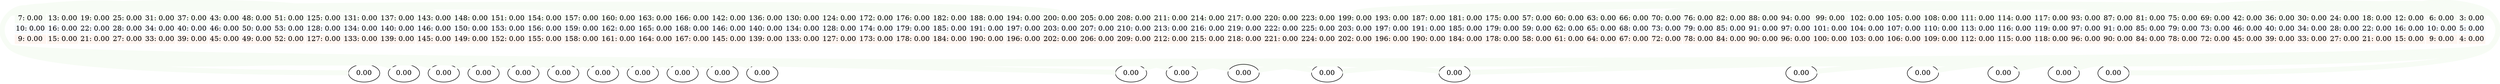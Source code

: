 digraph H {
  rna [
    shape=plaintext
    label=<
<table border='0' cellborder='0'>
  <tr>
    <td port='state_7' bgcolor='#f7fcf5' ><font >7: 0.00</font></td>
    <td port='state_13' bgcolor='#f7fcf5' ><font >13: 0.00</font></td>
    <td port='state_19' bgcolor='#f7fcf5' ><font >19: 0.00</font></td>
    <td port='state_25' bgcolor='#f7fcf5' ><font >25: 0.00</font></td>
    <td port='state_31' bgcolor='#f7fcf5' ><font >31: 0.00</font></td>
    <td port='state_37' bgcolor='#f7fcf5' ><font >37: 0.00</font></td>
    <td port='state_43' bgcolor='#f7fcf5' ><font >43: 0.00</font></td>
    <td port='state_48' bgcolor='#f7fcf5' ><font >48: 0.00</font></td>
    <td port='state_51' bgcolor='#f7fcf5' ><font >51: 0.00</font></td>
    <td port='state_125' bgcolor='#f7fcf5' ><font >125: 0.00</font></td>
    <td port='state_131' bgcolor='#f7fcf5' ><font >131: 0.00</font></td>
    <td port='state_137' bgcolor='#f7fcf5' ><font >137: 0.00</font></td>
    <td port='state_143' bgcolor='#f7fcf5' ><font >143: 0.00</font></td>
    <td port='state_148' bgcolor='#f7fcf5' ><font >148: 0.00</font></td>
    <td port='state_151' bgcolor='#f7fcf5' ><font >151: 0.00</font></td>
    <td port='state_154' bgcolor='#f7fcf5' ><font >154: 0.00</font></td>
    <td port='state_157' bgcolor='#f7fcf5' ><font >157: 0.00</font></td>
    <td port='state_160' bgcolor='#f7fcf5' ><font >160: 0.00</font></td>
    <td port='state_163' bgcolor='#f7fcf5' ><font >163: 0.00</font></td>
    <td port='state_166' bgcolor='#f7fcf5' ><font >166: 0.00</font></td>
    <td port='state_142' bgcolor='#f7fcf5' ><font >142: 0.00</font></td>
    <td port='state_136' bgcolor='#f7fcf5' ><font >136: 0.00</font></td>
    <td port='state_130' bgcolor='#f7fcf5' ><font >130: 0.00</font></td>
    <td port='state_124' bgcolor='#f7fcf5' ><font >124: 0.00</font></td>
    <td port='state_172' bgcolor='#f7fcf5' ><font >172: 0.00</font></td>
    <td port='state_176' bgcolor='#f7fcf5' ><font >176: 0.00</font></td>
    <td port='state_182' bgcolor='#f7fcf5' ><font >182: 0.00</font></td>
    <td port='state_188' bgcolor='#f7fcf5' ><font >188: 0.00</font></td>
    <td port='state_194' bgcolor='#f7fcf5' ><font >194: 0.00</font></td>
    <td port='state_200' bgcolor='#f7fcf5' ><font >200: 0.00</font></td>
    <td port='state_205' bgcolor='#f7fcf5' ><font >205: 0.00</font></td>
    <td port='state_208' bgcolor='#f7fcf5' ><font >208: 0.00</font></td>
    <td port='state_211' bgcolor='#f7fcf5' ><font >211: 0.00</font></td>
    <td port='state_214' bgcolor='#f7fcf5' ><font >214: 0.00</font></td>
    <td port='state_217' bgcolor='#f7fcf5' ><font >217: 0.00</font></td>
    <td port='state_220' bgcolor='#f7fcf5' ><font >220: 0.00</font></td>
    <td port='state_223' bgcolor='#f7fcf5' ><font >223: 0.00</font></td>
    <td port='state_199' bgcolor='#f7fcf5' ><font >199: 0.00</font></td>
    <td port='state_193' bgcolor='#f7fcf5' ><font >193: 0.00</font></td>
    <td port='state_187' bgcolor='#f7fcf5' ><font >187: 0.00</font></td>
    <td port='state_181' bgcolor='#f7fcf5' ><font >181: 0.00</font></td>
    <td port='state_175' bgcolor='#f7fcf5' ><font >175: 0.00</font></td>
    <td port='state_57' bgcolor='#f7fcf5' ><font >57: 0.00</font></td>
    <td port='state_60' bgcolor='#f7fcf5' ><font >60: 0.00</font></td>
    <td port='state_63' bgcolor='#f7fcf5' ><font >63: 0.00</font></td>
    <td port='state_66' bgcolor='#f7fcf5' ><font >66: 0.00</font></td>
    <td port='state_70' bgcolor='#f7fcf5' ><font >70: 0.00</font></td>
    <td port='state_76' bgcolor='#f7fcf5' ><font >76: 0.00</font></td>
    <td port='state_82' bgcolor='#f7fcf5' ><font >82: 0.00</font></td>
    <td port='state_88' bgcolor='#f7fcf5' ><font >88: 0.00</font></td>
    <td port='state_94' bgcolor='#f7fcf5' ><font >94: 0.00</font></td>
    <td port='state_99' bgcolor='#f7fcf5' ><font >99: 0.00</font></td>
    <td port='state_102' bgcolor='#f7fcf5' ><font >102: 0.00</font></td>
    <td port='state_105' bgcolor='#f7fcf5' ><font >105: 0.00</font></td>
    <td port='state_108' bgcolor='#f7fcf5' ><font >108: 0.00</font></td>
    <td port='state_111' bgcolor='#f7fcf5' ><font >111: 0.00</font></td>
    <td port='state_114' bgcolor='#f7fcf5' ><font >114: 0.00</font></td>
    <td port='state_117' bgcolor='#f7fcf5' ><font >117: 0.00</font></td>
    <td port='state_93' bgcolor='#f7fcf5' ><font >93: 0.00</font></td>
    <td port='state_87' bgcolor='#f7fcf5' ><font >87: 0.00</font></td>
    <td port='state_81' bgcolor='#f7fcf5' ><font >81: 0.00</font></td>
    <td port='state_75' bgcolor='#f7fcf5' ><font >75: 0.00</font></td>
    <td port='state_69' bgcolor='#f7fcf5' ><font >69: 0.00</font></td>
    <td port='state_42' bgcolor='#f7fcf5' ><font >42: 0.00</font></td>
    <td port='state_36' bgcolor='#f7fcf5' ><font >36: 0.00</font></td>
    <td port='state_30' bgcolor='#f7fcf5' ><font >30: 0.00</font></td>
    <td port='state_24' bgcolor='#f7fcf5' ><font >24: 0.00</font></td>
    <td port='state_18' bgcolor='#f7fcf5' ><font >18: 0.00</font></td>
    <td port='state_12' bgcolor='#f7fcf5' ><font >12: 0.00</font></td>
    <td port='state_6' bgcolor='#f7fcf5' ><font >6: 0.00</font></td>
    <td port='state_3' bgcolor='#f7fcf5' ><font >3: 0.00</font></td>
  </tr>
  <tr>
    <td port='state_10' bgcolor='#f7fbff' ><font >10: 0.00</font></td>
    <td port='state_16' bgcolor='#f7fbff' ><font >16: 0.00</font></td>
    <td port='state_22' bgcolor='#f7fbff' ><font >22: 0.00</font></td>
    <td port='state_28' bgcolor='#f7fbff' ><font >28: 0.00</font></td>
    <td port='state_34' bgcolor='#f7fbff' ><font >34: 0.00</font></td>
    <td port='state_40' bgcolor='#f7fbff' ><font >40: 0.00</font></td>
    <td port='state_46' bgcolor='#f7fbff' ><font >46: 0.00</font></td>
    <td port='state_50' bgcolor='#f7fbff' ><font >50: 0.00</font></td>
    <td port='state_53' bgcolor='#f7fbff' ><font >53: 0.00</font></td>
    <td port='state_128' bgcolor='#f7fbff' ><font >128: 0.00</font></td>
    <td port='state_134' bgcolor='#f7fbff' ><font >134: 0.00</font></td>
    <td port='state_140' bgcolor='#f7fbff' ><font >140: 0.00</font></td>
    <td port='state_146' bgcolor='#f7fbff' ><font >146: 0.00</font></td>
    <td port='state_150' bgcolor='#f7fbff' ><font >150: 0.00</font></td>
    <td port='state_153' bgcolor='#f7fbff' ><font >153: 0.00</font></td>
    <td port='state_156' bgcolor='#f7fbff' ><font >156: 0.00</font></td>
    <td port='state_159' bgcolor='#f7fbff' ><font >159: 0.00</font></td>
    <td port='state_162' bgcolor='#f7fbff' ><font >162: 0.00</font></td>
    <td port='state_165' bgcolor='#f7fbff' ><font >165: 0.00</font></td>
    <td port='state_168' bgcolor='#f7fbff' ><font >168: 0.00</font></td>
    <td port='state_146' bgcolor='#f7fbff' ><font >146: 0.00</font></td>
    <td port='state_140' bgcolor='#f7fbff' ><font >140: 0.00</font></td>
    <td port='state_134' bgcolor='#f7fbff' ><font >134: 0.00</font></td>
    <td port='state_128' bgcolor='#f7fbff' ><font >128: 0.00</font></td>
    <td port='state_174' bgcolor='#f7fbff' ><font >174: 0.00</font></td>
    <td port='state_179' bgcolor='#f7fbff' ><font >179: 0.00</font></td>
    <td port='state_185' bgcolor='#f7fbff' ><font >185: 0.00</font></td>
    <td port='state_191' bgcolor='#f7fbff' ><font >191: 0.00</font></td>
    <td port='state_197' bgcolor='#f7fbff' ><font >197: 0.00</font></td>
    <td port='state_203' bgcolor='#f7fbff' ><font >203: 0.00</font></td>
    <td port='state_207' bgcolor='#f7fbff' ><font >207: 0.00</font></td>
    <td port='state_210' bgcolor='#f7fbff' ><font >210: 0.00</font></td>
    <td port='state_213' bgcolor='#f7fbff' ><font >213: 0.00</font></td>
    <td port='state_216' bgcolor='#f7fbff' ><font >216: 0.00</font></td>
    <td port='state_219' bgcolor='#f7fbff' ><font >219: 0.00</font></td>
    <td port='state_222' bgcolor='#f7fbff' ><font >222: 0.00</font></td>
    <td port='state_225' bgcolor='#f7fbff' ><font >225: 0.00</font></td>
    <td port='state_203' bgcolor='#f7fbff' ><font >203: 0.00</font></td>
    <td port='state_197' bgcolor='#f7fbff' ><font >197: 0.00</font></td>
    <td port='state_191' bgcolor='#f7fbff' ><font >191: 0.00</font></td>
    <td port='state_185' bgcolor='#f7fbff' ><font >185: 0.00</font></td>
    <td port='state_179' bgcolor='#f7fbff' ><font >179: 0.00</font></td>
    <td port='state_59' bgcolor='#f7fbff' ><font >59: 0.00</font></td>
    <td port='state_62' bgcolor='#f7fbff' ><font >62: 0.00</font></td>
    <td port='state_65' bgcolor='#f7fbff' ><font >65: 0.00</font></td>
    <td port='state_68' bgcolor='#f7fbff' ><font >68: 0.00</font></td>
    <td port='state_73' bgcolor='#f7fbff' ><font >73: 0.00</font></td>
    <td port='state_79' bgcolor='#f7fbff' ><font >79: 0.00</font></td>
    <td port='state_85' bgcolor='#f7fbff' ><font >85: 0.00</font></td>
    <td port='state_91' bgcolor='#f7fbff' ><font >91: 0.00</font></td>
    <td port='state_97' bgcolor='#f7fbff' ><font >97: 0.00</font></td>
    <td port='state_101' bgcolor='#f7fbff' ><font >101: 0.00</font></td>
    <td port='state_104' bgcolor='#f7fbff' ><font >104: 0.00</font></td>
    <td port='state_107' bgcolor='#f7fbff' ><font >107: 0.00</font></td>
    <td port='state_110' bgcolor='#f7fbff' ><font >110: 0.00</font></td>
    <td port='state_113' bgcolor='#f7fbff' ><font >113: 0.00</font></td>
    <td port='state_116' bgcolor='#f7fbff' ><font >116: 0.00</font></td>
    <td port='state_119' bgcolor='#f7fbff' ><font >119: 0.00</font></td>
    <td port='state_97' bgcolor='#f7fbff' ><font >97: 0.00</font></td>
    <td port='state_91' bgcolor='#f7fbff' ><font >91: 0.00</font></td>
    <td port='state_85' bgcolor='#f7fbff' ><font >85: 0.00</font></td>
    <td port='state_79' bgcolor='#f7fbff' ><font >79: 0.00</font></td>
    <td port='state_73' bgcolor='#f7fbff' ><font >73: 0.00</font></td>
    <td port='state_46' bgcolor='#f7fbff' ><font >46: 0.00</font></td>
    <td port='state_40' bgcolor='#f7fbff' ><font >40: 0.00</font></td>
    <td port='state_34' bgcolor='#f7fbff' ><font >34: 0.00</font></td>
    <td port='state_28' bgcolor='#f7fbff' ><font >28: 0.00</font></td>
    <td port='state_22' bgcolor='#f7fbff' ><font >22: 0.00</font></td>
    <td port='state_16' bgcolor='#f7fbff' ><font >16: 0.00</font></td>
    <td port='state_10' bgcolor='#f7fbff' ><font >10: 0.00</font></td>
    <td port='state_5' bgcolor='#f7fbff' ><font >5: 0.00</font></td>
  </tr>
  <tr>
    <td port='state_9' bgcolor='#fff5f0' ><font >9: 0.00</font></td>
    <td port='state_15' bgcolor='#fff5f0' ><font >15: 0.00</font></td>
    <td port='state_21' bgcolor='#fff5f0' ><font >21: 0.00</font></td>
    <td port='state_27' bgcolor='#fff5f0' ><font >27: 0.00</font></td>
    <td port='state_33' bgcolor='#fff5f0' ><font >33: 0.00</font></td>
    <td port='state_39' bgcolor='#fff5f0' ><font >39: 0.00</font></td>
    <td port='state_45' bgcolor='#fff5f0' ><font >45: 0.00</font></td>
    <td port='state_49' bgcolor='#fff5f0' ><font >49: 0.00</font></td>
    <td port='state_52' bgcolor='#fff5f0' ><font >52: 0.00</font></td>
    <td port='state_127' bgcolor='#fff5f0' ><font >127: 0.00</font></td>
    <td port='state_133' bgcolor='#fff5f0' ><font >133: 0.00</font></td>
    <td port='state_139' bgcolor='#fff5f0' ><font >139: 0.00</font></td>
    <td port='state_145' bgcolor='#fff5f0' ><font >145: 0.00</font></td>
    <td port='state_149' bgcolor='#fff5f0' ><font >149: 0.00</font></td>
    <td port='state_152' bgcolor='#fff5f0' ><font >152: 0.00</font></td>
    <td port='state_155' bgcolor='#fff5f0' ><font >155: 0.00</font></td>
    <td port='state_158' bgcolor='#fff5f0' ><font >158: 0.00</font></td>
    <td port='state_161' bgcolor='#fff5f0' ><font >161: 0.00</font></td>
    <td port='state_164' bgcolor='#fff5f0' ><font >164: 0.00</font></td>
    <td port='state_167' bgcolor='#fff5f0' ><font >167: 0.00</font></td>
    <td port='state_145' bgcolor='#fff5f0' ><font >145: 0.00</font></td>
    <td port='state_139' bgcolor='#fff5f0' ><font >139: 0.00</font></td>
    <td port='state_133' bgcolor='#fff5f0' ><font >133: 0.00</font></td>
    <td port='state_127' bgcolor='#fff5f0' ><font >127: 0.00</font></td>
    <td port='state_173' bgcolor='#fff5f0' ><font >173: 0.00</font></td>
    <td port='state_178' bgcolor='#fff5f0' ><font >178: 0.00</font></td>
    <td port='state_184' bgcolor='#fff5f0' ><font >184: 0.00</font></td>
    <td port='state_190' bgcolor='#fff5f0' ><font >190: 0.00</font></td>
    <td port='state_196' bgcolor='#fff5f0' ><font >196: 0.00</font></td>
    <td port='state_202' bgcolor='#fff5f0' ><font >202: 0.00</font></td>
    <td port='state_206' bgcolor='#fff5f0' ><font >206: 0.00</font></td>
    <td port='state_209' bgcolor='#fff5f0' ><font >209: 0.00</font></td>
    <td port='state_212' bgcolor='#fff5f0' ><font >212: 0.00</font></td>
    <td port='state_215' bgcolor='#fff5f0' ><font >215: 0.00</font></td>
    <td port='state_218' bgcolor='#fff5f0' ><font >218: 0.00</font></td>
    <td port='state_221' bgcolor='#fff5f0' ><font >221: 0.00</font></td>
    <td port='state_224' bgcolor='#fff5f0' ><font >224: 0.00</font></td>
    <td port='state_202' bgcolor='#fff5f0' ><font >202: 0.00</font></td>
    <td port='state_196' bgcolor='#fff5f0' ><font >196: 0.00</font></td>
    <td port='state_190' bgcolor='#fff5f0' ><font >190: 0.00</font></td>
    <td port='state_184' bgcolor='#fff5f0' ><font >184: 0.00</font></td>
    <td port='state_178' bgcolor='#fff5f0' ><font >178: 0.00</font></td>
    <td port='state_58' bgcolor='#fff5f0' ><font >58: 0.00</font></td>
    <td port='state_61' bgcolor='#fff5f0' ><font >61: 0.00</font></td>
    <td port='state_64' bgcolor='#fff5f0' ><font >64: 0.00</font></td>
    <td port='state_67' bgcolor='#fff5f0' ><font >67: 0.00</font></td>
    <td port='state_72' bgcolor='#fff5f0' ><font >72: 0.00</font></td>
    <td port='state_78' bgcolor='#fff5f0' ><font >78: 0.00</font></td>
    <td port='state_84' bgcolor='#fff5f0' ><font >84: 0.00</font></td>
    <td port='state_90' bgcolor='#fff5f0' ><font >90: 0.00</font></td>
    <td port='state_96' bgcolor='#fff5f0' ><font >96: 0.00</font></td>
    <td port='state_100' bgcolor='#fff5f0' ><font >100: 0.00</font></td>
    <td port='state_103' bgcolor='#fff5f0' ><font >103: 0.00</font></td>
    <td port='state_106' bgcolor='#fff5f0' ><font >106: 0.00</font></td>
    <td port='state_109' bgcolor='#fff5f0' ><font >109: 0.00</font></td>
    <td port='state_112' bgcolor='#fff5f0' ><font >112: 0.00</font></td>
    <td port='state_115' bgcolor='#fff5f0' ><font >115: 0.00</font></td>
    <td port='state_118' bgcolor='#fff5f0' ><font >118: 0.00</font></td>
    <td port='state_96' bgcolor='#fff5f0' ><font >96: 0.00</font></td>
    <td port='state_90' bgcolor='#fff5f0' ><font >90: 0.00</font></td>
    <td port='state_84' bgcolor='#fff5f0' ><font >84: 0.00</font></td>
    <td port='state_78' bgcolor='#fff5f0' ><font >78: 0.00</font></td>
    <td port='state_72' bgcolor='#fff5f0' ><font >72: 0.00</font></td>
    <td port='state_45' bgcolor='#fff5f0' ><font >45: 0.00</font></td>
    <td port='state_39' bgcolor='#fff5f0' ><font >39: 0.00</font></td>
    <td port='state_33' bgcolor='#fff5f0' ><font >33: 0.00</font></td>
    <td port='state_27' bgcolor='#fff5f0' ><font >27: 0.00</font></td>
    <td port='state_21' bgcolor='#fff5f0' ><font >21: 0.00</font></td>
    <td port='state_15' bgcolor='#fff5f0' ><font >15: 0.00</font></td>
    <td port='state_9' bgcolor='#fff5f0' ><font >9: 0.00</font></td>
    <td port='state_4' bgcolor='#fff5f0' ><font >4: 0.00</font></td>
  </tr>
</table>
    >
    pos="0,0!"
  ];
  center_1_70 [pos = "0.000000,34.500000!" label="0.00"];
  rna:state_7 -> center_1_70 [arrowhead=none penwidth=10 color="#f7fcf5" ];
  rna:state_6 -> center_1_70 [arrowhead=none penwidth=10 color="#f7fcf5" ];
  center_2_69 [pos = "0.000000,33.500000!" label="0.00"];
  rna:state_13 -> center_2_69 [arrowhead=none penwidth=10 color="#f7fcf5" ];
  rna:state_12 -> center_2_69 [arrowhead=none penwidth=10 color="#f7fcf5" ];
  center_3_68 [pos = "0.000000,32.500000!" label="0.00"];
  rna:state_19 -> center_3_68 [arrowhead=none penwidth=10 color="#f7fcf5" ];
  rna:state_18 -> center_3_68 [arrowhead=none penwidth=10 color="#f7fcf5" ];
  center_4_67 [pos = "0.000000,31.500000!" label="0.00"];
  rna:state_25 -> center_4_67 [arrowhead=none penwidth=10 color="#f7fcf5" ];
  rna:state_24 -> center_4_67 [arrowhead=none penwidth=10 color="#f7fcf5" ];
  center_5_66 [pos = "0.000000,30.500000!" label="0.00"];
  rna:state_31 -> center_5_66 [arrowhead=none penwidth=10 color="#f7fcf5" ];
  rna:state_30 -> center_5_66 [arrowhead=none penwidth=10 color="#f7fcf5" ];
  center_6_65 [pos = "0.000000,29.500000!" label="0.00"];
  rna:state_37 -> center_6_65 [arrowhead=none penwidth=10 color="#f7fcf5" ];
  rna:state_36 -> center_6_65 [arrowhead=none penwidth=10 color="#f7fcf5" ];
  center_7_64 [pos = "0.000000,28.500000!" label="0.00"];
  rna:state_43 -> center_7_64 [arrowhead=none penwidth=10 color="#f7fcf5" ];
  rna:state_42 -> center_7_64 [arrowhead=none penwidth=10 color="#f7fcf5" ];
  center_47_63 [pos = "19.500000,8.000000!" label="0.00"];
  rna:state_70 -> center_47_63 [arrowhead=none penwidth=10 color="#f7fcf5" ];
  rna:state_69 -> center_47_63 [arrowhead=none penwidth=10 color="#f7fcf5" ];
  center_48_62 [pos = "19.500000,7.000000!" label="0.00"];
  rna:state_76 -> center_48_62 [arrowhead=none penwidth=10 color="#f7fcf5" ];
  rna:state_75 -> center_48_62 [arrowhead=none penwidth=10 color="#f7fcf5" ];
  center_49_61 [pos = "19.500000,6.000000!" label="0.00"];
  rna:state_82 -> center_49_61 [arrowhead=none penwidth=10 color="#f7fcf5" ];
  rna:state_81 -> center_49_61 [arrowhead=none penwidth=10 color="#f7fcf5" ];
  center_50_60 [pos = "19.500000,5.000000!" label="0.00"];
  rna:state_88 -> center_50_60 [arrowhead=none penwidth=10 color="#f7fcf5" ];
  rna:state_87 -> center_50_60 [arrowhead=none penwidth=10 color="#f7fcf5" ];
  center_51_59 [pos = "19.500000,4.000000!" label="0.00"];
  rna:state_94 -> center_51_59 [arrowhead=none penwidth=10 color="#f7fcf5" ];
  rna:state_93 -> center_51_59 [arrowhead=none penwidth=10 color="#f7fcf5" ];
  center_10_24 [pos = "-18.500000,7.000000!" label="0.00"];
  rna:state_125 -> center_10_24 [arrowhead=none penwidth=10 color="#f7fcf5" ];
  rna:state_124 -> center_10_24 [arrowhead=none penwidth=10 color="#f7fcf5" ];
  center_11_23 [pos = "-18.500000,6.000000!" label="0.00"];
  rna:state_131 -> center_11_23 [arrowhead=none penwidth=10 color="#f7fcf5" ];
  rna:state_130 -> center_11_23 [arrowhead=none penwidth=10 color="#f7fcf5" ];
  center_12_22 [pos = "-18.500000,5.000000!" label="0.00"];
  rna:state_137 -> center_12_22 [arrowhead=none penwidth=10 color="#f7fcf5" ];
  rna:state_136 -> center_12_22 [arrowhead=none penwidth=10 color="#f7fcf5" ];
  center_13_21 [pos = "-18.500000,4.000000!" label="0.00"];
  rna:state_143 -> center_13_21 [arrowhead=none penwidth=10 color="#f7fcf5" ];
  rna:state_142 -> center_13_21 [arrowhead=none penwidth=10 color="#f7fcf5" ];
  center_26_42 [pos = "-1.500000,8.000000!" label="0.00"];
  rna:state_176 -> center_26_42 [arrowhead=none penwidth=10 color="#f7fcf5" ];
  rna:state_175 -> center_26_42 [arrowhead=none penwidth=10 color="#f7fcf5" ];
  center_27_41 [pos = "-1.500000,7.000000!" label="0.00"];
  rna:state_182 -> center_27_41 [arrowhead=none penwidth=10 color="#f7fcf5" ];
  rna:state_181 -> center_27_41 [arrowhead=none penwidth=10 color="#f7fcf5" ];
  center_28_40 [pos = "-1.500000,6.000000!" label="0.00"];
  rna:state_188 -> center_28_40 [arrowhead=none penwidth=10 color="#f7fcf5" ];
  rna:state_187 -> center_28_40 [arrowhead=none penwidth=10 color="#f7fcf5" ];
  center_29_39 [pos = "-1.500000,5.000000!" label="0.00"];
  rna:state_194 -> center_29_39 [arrowhead=none penwidth=10 color="#f7fcf5" ];
  rna:state_193 -> center_29_39 [arrowhead=none penwidth=10 color="#f7fcf5" ];
  center_30_38 [pos = "-1.500000,4.000000!" label="0.00"];
  rna:state_200 -> center_30_38 [arrowhead=none penwidth=10 color="#f7fcf5" ];
  rna:state_199 -> center_30_38 [arrowhead=none penwidth=10 color="#f7fcf5" ];
}
